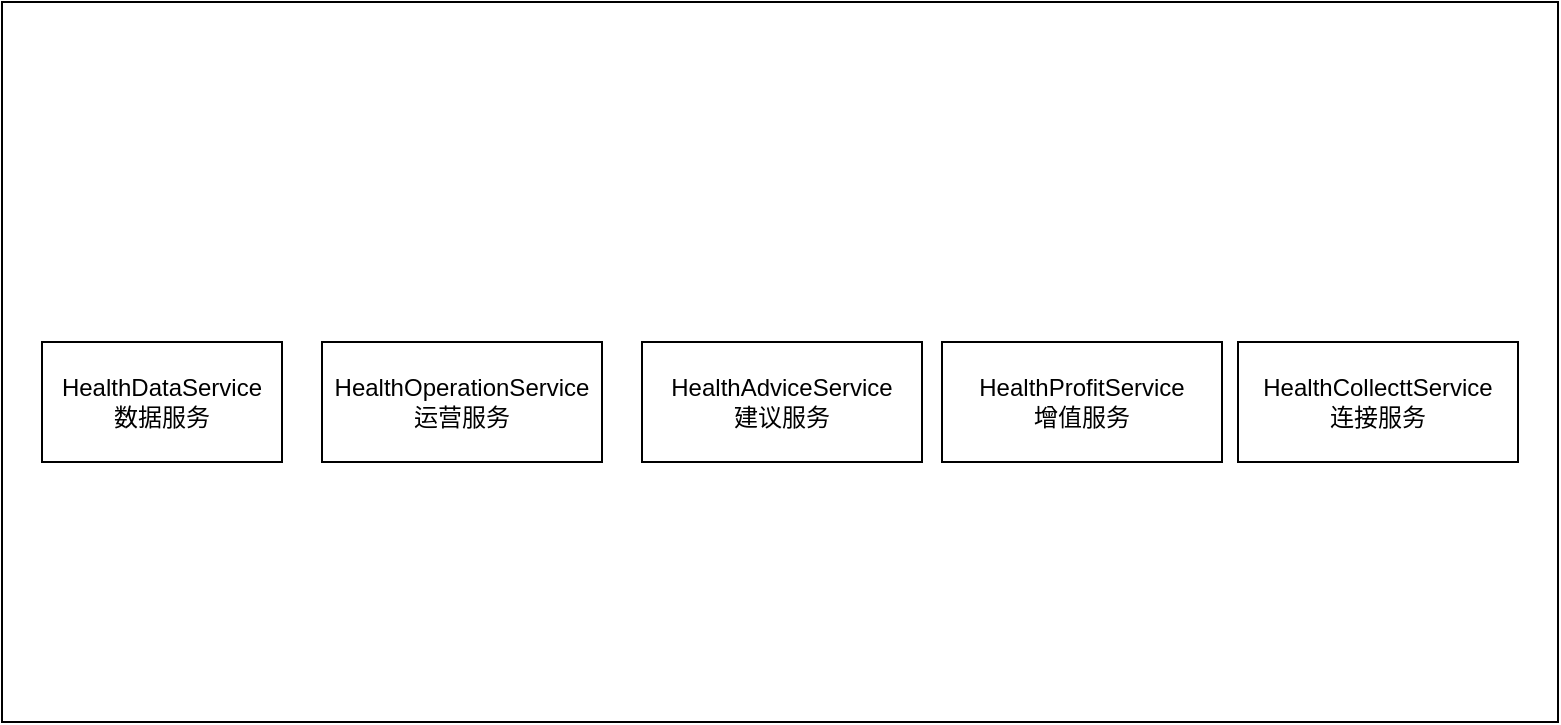 <mxfile version="23.0.0" type="github">
  <diagram name="第 1 页" id="t_bUgYCkZlSruKC005sX">
    <mxGraphModel dx="946" dy="613" grid="1" gridSize="10" guides="1" tooltips="1" connect="1" arrows="1" fold="1" page="1" pageScale="1" pageWidth="827" pageHeight="1169" math="0" shadow="0">
      <root>
        <mxCell id="0" />
        <mxCell id="1" parent="0" />
        <mxCell id="HeJQ09H4cWBDtFF54eEF-1" value="" style="rounded=0;whiteSpace=wrap;html=1;" vertex="1" parent="1">
          <mxGeometry x="42" y="80" width="778" height="360" as="geometry" />
        </mxCell>
        <mxCell id="HeJQ09H4cWBDtFF54eEF-2" value="HealthDataService&lt;br&gt;数据服务" style="rounded=0;whiteSpace=wrap;html=1;" vertex="1" parent="1">
          <mxGeometry x="62" y="250" width="120" height="60" as="geometry" />
        </mxCell>
        <mxCell id="HeJQ09H4cWBDtFF54eEF-3" value="HealthOperationService&lt;br&gt;运营服务" style="rounded=0;whiteSpace=wrap;html=1;" vertex="1" parent="1">
          <mxGeometry x="202" y="250" width="140" height="60" as="geometry" />
        </mxCell>
        <mxCell id="HeJQ09H4cWBDtFF54eEF-4" value="HealthAdviceService&lt;br&gt;建议服务" style="rounded=0;whiteSpace=wrap;html=1;" vertex="1" parent="1">
          <mxGeometry x="362" y="250" width="140" height="60" as="geometry" />
        </mxCell>
        <mxCell id="HeJQ09H4cWBDtFF54eEF-5" value="HealthProfitService&lt;br&gt;增值服务" style="rounded=0;whiteSpace=wrap;html=1;" vertex="1" parent="1">
          <mxGeometry x="512" y="250" width="140" height="60" as="geometry" />
        </mxCell>
        <mxCell id="HeJQ09H4cWBDtFF54eEF-6" value="HealthCollecttService&lt;br&gt;连接服务" style="rounded=0;whiteSpace=wrap;html=1;" vertex="1" parent="1">
          <mxGeometry x="660" y="250" width="140" height="60" as="geometry" />
        </mxCell>
      </root>
    </mxGraphModel>
  </diagram>
</mxfile>

